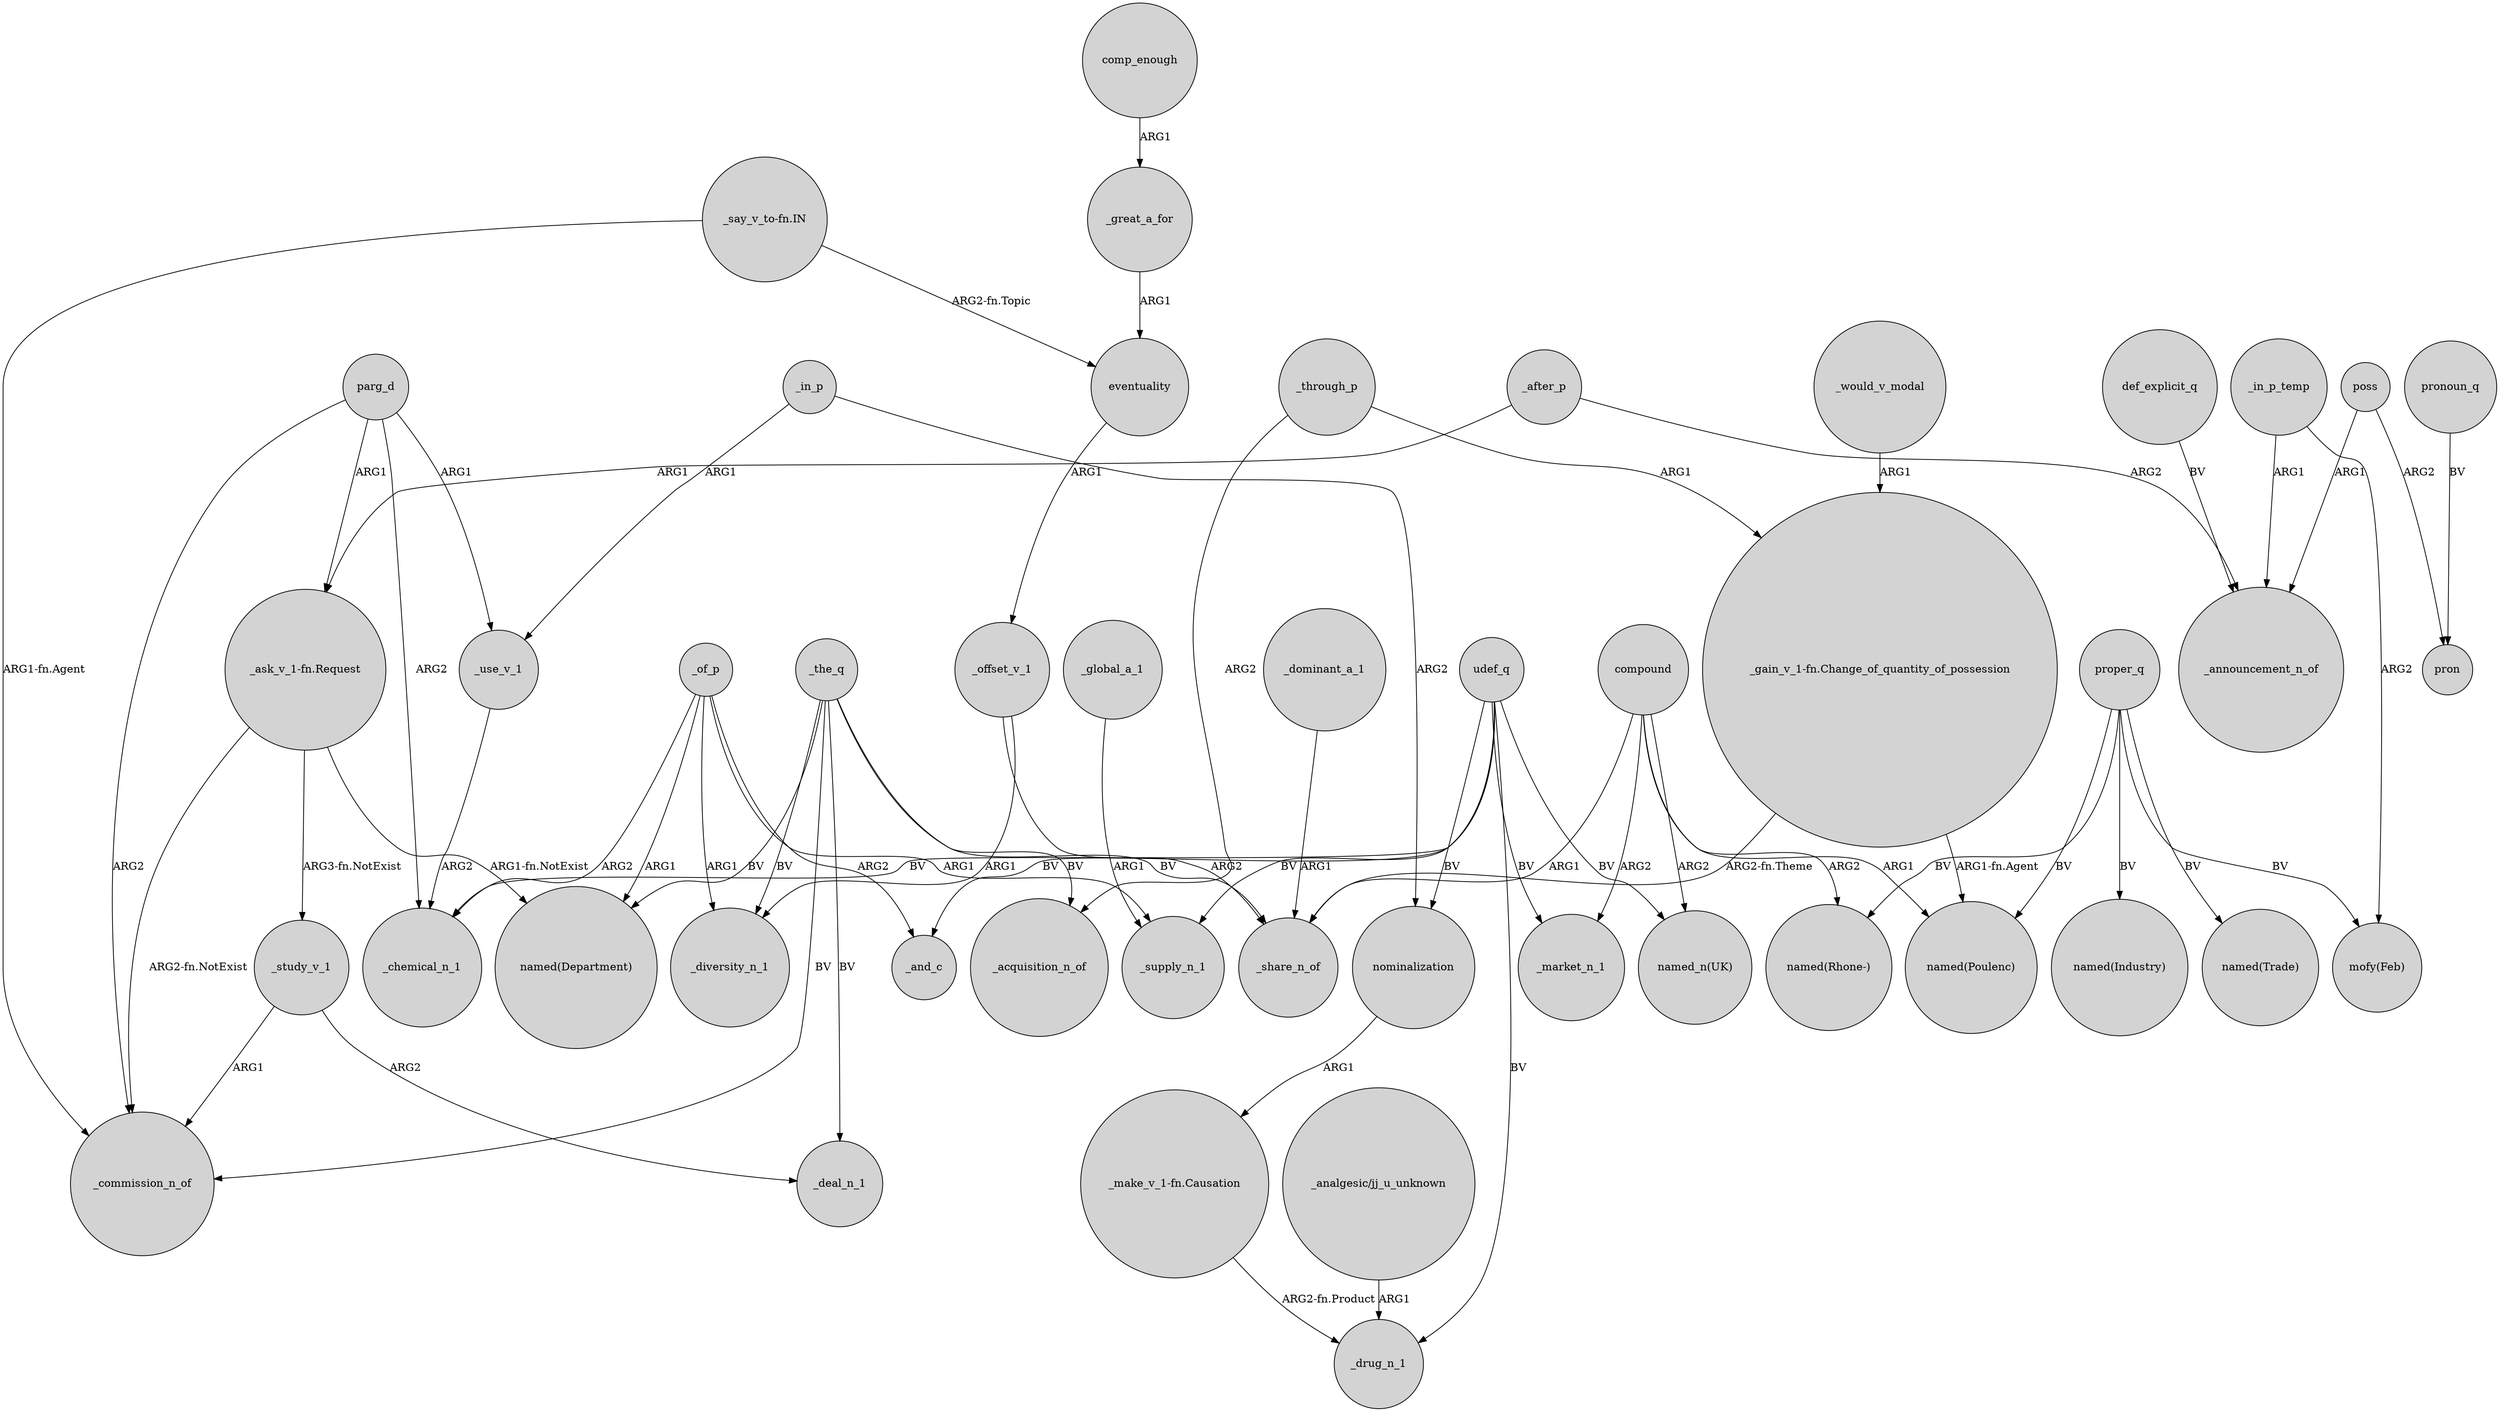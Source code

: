 digraph {
	node [shape=circle style=filled]
	"_ask_v_1-fn.Request" -> "named(Department)" [label="ARG1-fn.NotExist"]
	_use_v_1 -> _chemical_n_1 [label=ARG2]
	"_say_v_to-fn.IN" -> eventuality [label="ARG2-fn.Topic"]
	_in_p -> _use_v_1 [label=ARG1]
	eventuality -> _offset_v_1 [label=ARG1]
	compound -> _market_n_1 [label=ARG2]
	parg_d -> _use_v_1 [label=ARG1]
	poss -> _announcement_n_of [label=ARG1]
	udef_q -> "named_n(UK)" [label=BV]
	parg_d -> _commission_n_of [label=ARG2]
	poss -> pron [label=ARG2]
	proper_q -> "named(Poulenc)" [label=BV]
	_the_q -> _deal_n_1 [label=BV]
	parg_d -> "_ask_v_1-fn.Request" [label=ARG1]
	compound -> "named(Rhone-)" [label=ARG2]
	_of_p -> _and_c [label=ARG2]
	_would_v_modal -> "_gain_v_1-fn.Change_of_quantity_of_possession" [label=ARG1]
	_of_p -> _supply_n_1 [label=ARG1]
	"_ask_v_1-fn.Request" -> _study_v_1 [label="ARG3-fn.NotExist"]
	_the_q -> _share_n_of [label=BV]
	_offset_v_1 -> _diversity_n_1 [label=ARG1]
	"_make_v_1-fn.Causation" -> _drug_n_1 [label="ARG2-fn.Product"]
	udef_q -> _market_n_1 [label=BV]
	proper_q -> "named(Trade)" [label=BV]
	_through_p -> "_gain_v_1-fn.Change_of_quantity_of_possession" [label=ARG1]
	udef_q -> _supply_n_1 [label=BV]
	_great_a_for -> eventuality [label=ARG1]
	udef_q -> _drug_n_1 [label=BV]
	_of_p -> _diversity_n_1 [label=ARG1]
	comp_enough -> _great_a_for [label=ARG1]
	_the_q -> _diversity_n_1 [label=BV]
	"_ask_v_1-fn.Request" -> _commission_n_of [label="ARG2-fn.NotExist"]
	_global_a_1 -> _supply_n_1 [label=ARG1]
	pronoun_q -> pron [label=BV]
	"_gain_v_1-fn.Change_of_quantity_of_possession" -> "named(Poulenc)" [label="ARG1-fn.Agent"]
	"_say_v_to-fn.IN" -> _commission_n_of [label="ARG1-fn.Agent"]
	proper_q -> "named(Industry)" [label=BV]
	_study_v_1 -> _commission_n_of [label=ARG1]
	_of_p -> "named(Department)" [label=ARG1]
	_in_p_temp -> _announcement_n_of [label=ARG1]
	proper_q -> "mofy(Feb)" [label=BV]
	_of_p -> _chemical_n_1 [label=ARG2]
	_in_p_temp -> "mofy(Feb)" [label=ARG2]
	nominalization -> "_make_v_1-fn.Causation" [label=ARG1]
	_the_q -> "named(Department)" [label=BV]
	compound -> _share_n_of [label=ARG1]
	compound -> "named_n(UK)" [label=ARG2]
	compound -> "named(Poulenc)" [label=ARG1]
	"_gain_v_1-fn.Change_of_quantity_of_possession" -> _share_n_of [label="ARG2-fn.Theme"]
	udef_q -> nominalization [label=BV]
	_through_p -> _acquisition_n_of [label=ARG2]
	_dominant_a_1 -> _share_n_of [label=ARG1]
	_the_q -> _commission_n_of [label=BV]
	proper_q -> "named(Rhone-)" [label=BV]
	"_analgesic/jj_u_unknown" -> _drug_n_1 [label=ARG1]
	_after_p -> _announcement_n_of [label=ARG2]
	_the_q -> _acquisition_n_of [label=BV]
	_offset_v_1 -> _share_n_of [label=ARG2]
	_study_v_1 -> _deal_n_1 [label=ARG2]
	parg_d -> _chemical_n_1 [label=ARG2]
	_in_p -> nominalization [label=ARG2]
	udef_q -> _and_c [label=BV]
	_after_p -> "_ask_v_1-fn.Request" [label=ARG1]
	udef_q -> _chemical_n_1 [label=BV]
	def_explicit_q -> _announcement_n_of [label=BV]
}

